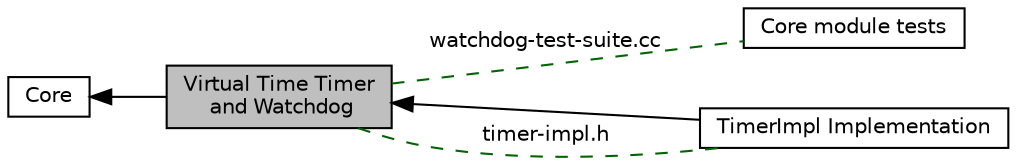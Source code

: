 digraph "Virtual Time Timer and Watchdog"
{
  edge [fontname="Helvetica",fontsize="10",labelfontname="Helvetica",labelfontsize="10"];
  node [fontname="Helvetica",fontsize="10",shape=box];
  rankdir=LR;
  Node4 [label="Core module tests",height=0.2,width=0.4,color="black", fillcolor="white", style="filled",URL="$group__core-tests.html",tooltip="TestSuites for the Core module."];
  Node3 [label="TimerImpl Implementation",height=0.2,width=0.4,color="black", fillcolor="white", style="filled",URL="$group__timerimpl.html",tooltip=" "];
  Node2 [label="Core",height=0.2,width=0.4,color="black", fillcolor="white", style="filled",URL="$group__core.html",tooltip="The \"core\" module contains:"];
  Node1 [label="Virtual Time Timer\l and Watchdog",height=0.2,width=0.4,color="black", fillcolor="grey75", style="filled", fontcolor="black",tooltip="The Timer and Watchdog objects both facilitate scheduling functions to execute a specified virtual ti..."];
  Node2->Node1 [shape=plaintext, dir="back", style="solid"];
  Node1->Node3 [shape=plaintext, dir="back", style="solid"];
  Node1->Node3 [shape=plaintext, label="timer-impl.h", color="darkgreen", dir="none", style="dashed"];
  Node1->Node4 [shape=plaintext, label="watchdog-test-suite.cc", color="darkgreen", dir="none", style="dashed"];
}
